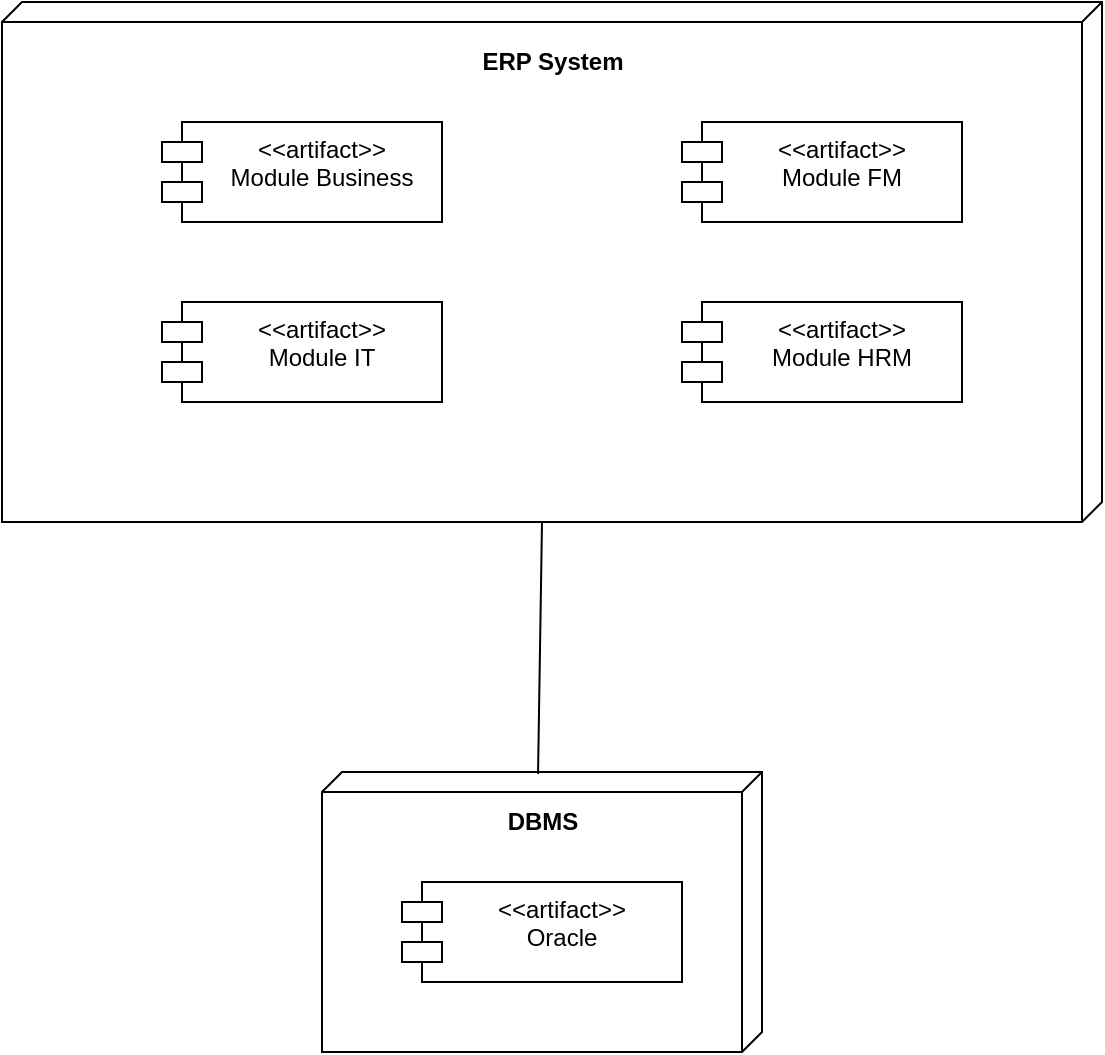 <mxfile version="16.0.0" type="device"><diagram id="2hhRGZgG0wimAjLp9wTY" name="Page-1"><mxGraphModel dx="1038" dy="515" grid="1" gridSize="10" guides="1" tooltips="1" connect="1" arrows="1" fold="1" page="1" pageScale="1" pageWidth="827" pageHeight="1169" math="0" shadow="0"><root><mxCell id="0"/><mxCell id="1" parent="0"/><mxCell id="N60-E8fimkK6Jwwxe95p-1" value="" style="verticalAlign=top;align=left;spacingTop=8;spacingLeft=2;spacingRight=12;shape=cube;size=10;direction=south;fontStyle=4;html=1;" parent="1" vertex="1"><mxGeometry x="130" y="60" width="550" height="260" as="geometry"/></mxCell><mxCell id="N60-E8fimkK6Jwwxe95p-2" value="ERP System" style="text;html=1;align=center;verticalAlign=middle;resizable=0;points=[];autosize=1;strokeColor=none;fillColor=none;fontStyle=1" parent="1" vertex="1"><mxGeometry x="365" y="80" width="80" height="20" as="geometry"/></mxCell><mxCell id="N60-E8fimkK6Jwwxe95p-3" value="&lt;&lt;artifact&gt;&gt;&#xA;Module Business" style="shape=module;align=left;spacingLeft=20;align=center;verticalAlign=top;" parent="1" vertex="1"><mxGeometry x="210" y="120" width="140" height="50" as="geometry"/></mxCell><mxCell id="N60-E8fimkK6Jwwxe95p-4" value="&lt;&lt;artifact&gt;&gt;&#xA;Module IT" style="shape=module;align=left;spacingLeft=20;align=center;verticalAlign=top;" parent="1" vertex="1"><mxGeometry x="210" y="210" width="140" height="50" as="geometry"/></mxCell><mxCell id="N60-E8fimkK6Jwwxe95p-5" value="&lt;&lt;artifact&gt;&gt;&#xA;Module HRM" style="shape=module;align=left;spacingLeft=20;align=center;verticalAlign=top;" parent="1" vertex="1"><mxGeometry x="470" y="210" width="140" height="50" as="geometry"/></mxCell><mxCell id="N60-E8fimkK6Jwwxe95p-6" value="&lt;&lt;artifact&gt;&gt;&#xA;Module FM" style="shape=module;align=left;spacingLeft=20;align=center;verticalAlign=top;" parent="1" vertex="1"><mxGeometry x="470" y="120" width="140" height="50" as="geometry"/></mxCell><mxCell id="N60-E8fimkK6Jwwxe95p-7" value="" style="verticalAlign=top;align=left;spacingTop=8;spacingLeft=2;spacingRight=12;shape=cube;size=10;direction=south;fontStyle=4;html=1;" parent="1" vertex="1"><mxGeometry x="290" y="445" width="220" height="140" as="geometry"/></mxCell><mxCell id="N60-E8fimkK6Jwwxe95p-8" value="DBMS" style="text;html=1;align=center;verticalAlign=middle;resizable=0;points=[];autosize=1;strokeColor=none;fillColor=none;fontStyle=1" parent="1" vertex="1"><mxGeometry x="375" y="460" width="50" height="20" as="geometry"/></mxCell><mxCell id="N60-E8fimkK6Jwwxe95p-9" value="&lt;&lt;artifact&gt;&gt;&#xA;Oracle" style="shape=module;align=left;spacingLeft=20;align=center;verticalAlign=top;" parent="1" vertex="1"><mxGeometry x="330" y="500" width="140" height="50" as="geometry"/></mxCell><mxCell id="N60-E8fimkK6Jwwxe95p-10" value="" style="endArrow=none;html=1;rounded=0;exitX=0.007;exitY=0.509;exitDx=0;exitDy=0;exitPerimeter=0;entryX=0;entryY=0;entryDx=260;entryDy=280;entryPerimeter=0;" parent="1" source="N60-E8fimkK6Jwwxe95p-7" target="N60-E8fimkK6Jwwxe95p-1" edge="1"><mxGeometry width="50" height="50" relative="1" as="geometry"><mxPoint x="390" y="340" as="sourcePoint"/><mxPoint x="440" y="290" as="targetPoint"/></mxGeometry></mxCell></root></mxGraphModel></diagram></mxfile>